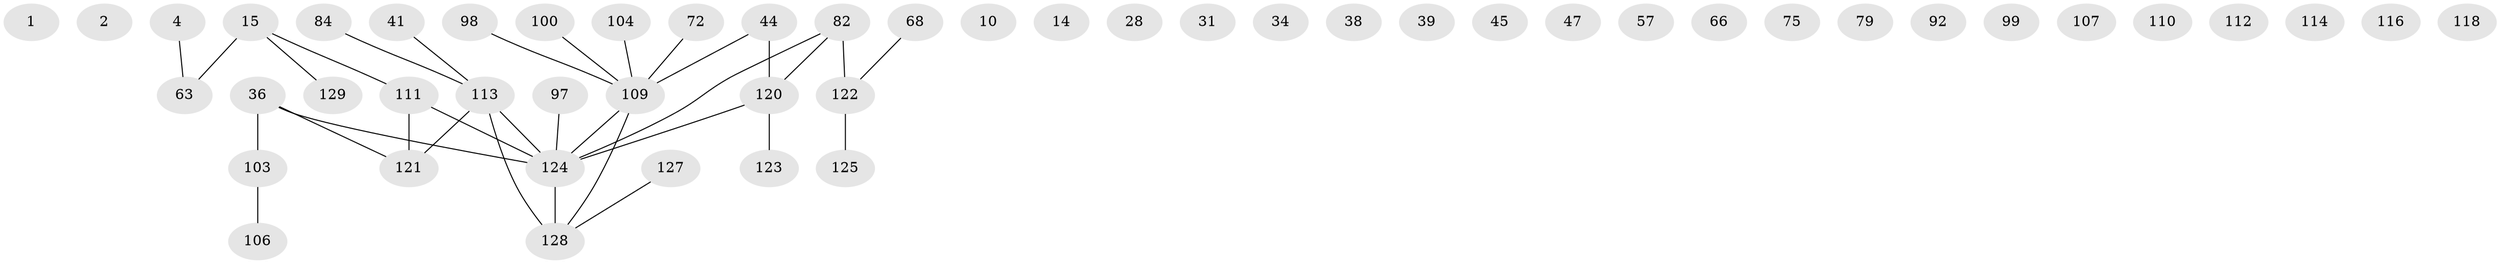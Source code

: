// original degree distribution, {0: 0.16279069767441862, 3: 0.13178294573643412, 1: 0.27906976744186046, 2: 0.2713178294573643, 4: 0.08527131782945736, 5: 0.06976744186046512}
// Generated by graph-tools (version 1.1) at 2025/42/03/04/25 21:42:27]
// undirected, 51 vertices, 33 edges
graph export_dot {
graph [start="1"]
  node [color=gray90,style=filled];
  1;
  2;
  4;
  10;
  14;
  15;
  28;
  31;
  34;
  36;
  38;
  39;
  41;
  44;
  45;
  47;
  57;
  63 [super="+17"];
  66;
  68 [super="+43"];
  72 [super="+16+67"];
  75 [super="+48"];
  79;
  82 [super="+11"];
  84;
  92;
  97;
  98;
  99;
  100 [super="+80"];
  103 [super="+71"];
  104 [super="+32"];
  106 [super="+13+22+105"];
  107;
  109 [super="+35+58+77"];
  110;
  111 [super="+60+90"];
  112;
  113 [super="+86+89"];
  114 [super="+56"];
  116;
  118;
  120 [super="+102+76"];
  121 [super="+78+108+93"];
  122 [super="+26"];
  123 [super="+18"];
  124 [super="+117"];
  125;
  127;
  128 [super="+24+101+74+51+115+126"];
  129;
  4 -- 63;
  15 -- 63 [weight=2];
  15 -- 129;
  15 -- 111;
  36 -- 103 [weight=2];
  36 -- 121;
  36 -- 124;
  41 -- 113;
  44 -- 120 [weight=3];
  44 -- 109 [weight=2];
  68 -- 122;
  72 -- 109;
  82 -- 122 [weight=2];
  82 -- 120;
  82 -- 124;
  84 -- 113;
  97 -- 124;
  98 -- 109;
  100 -- 109;
  103 -- 106;
  104 -- 109;
  109 -- 124 [weight=2];
  109 -- 128;
  111 -- 121 [weight=2];
  111 -- 124 [weight=2];
  113 -- 124 [weight=2];
  113 -- 128 [weight=2];
  113 -- 121;
  120 -- 124 [weight=2];
  120 -- 123;
  122 -- 125;
  124 -- 128;
  127 -- 128;
}
